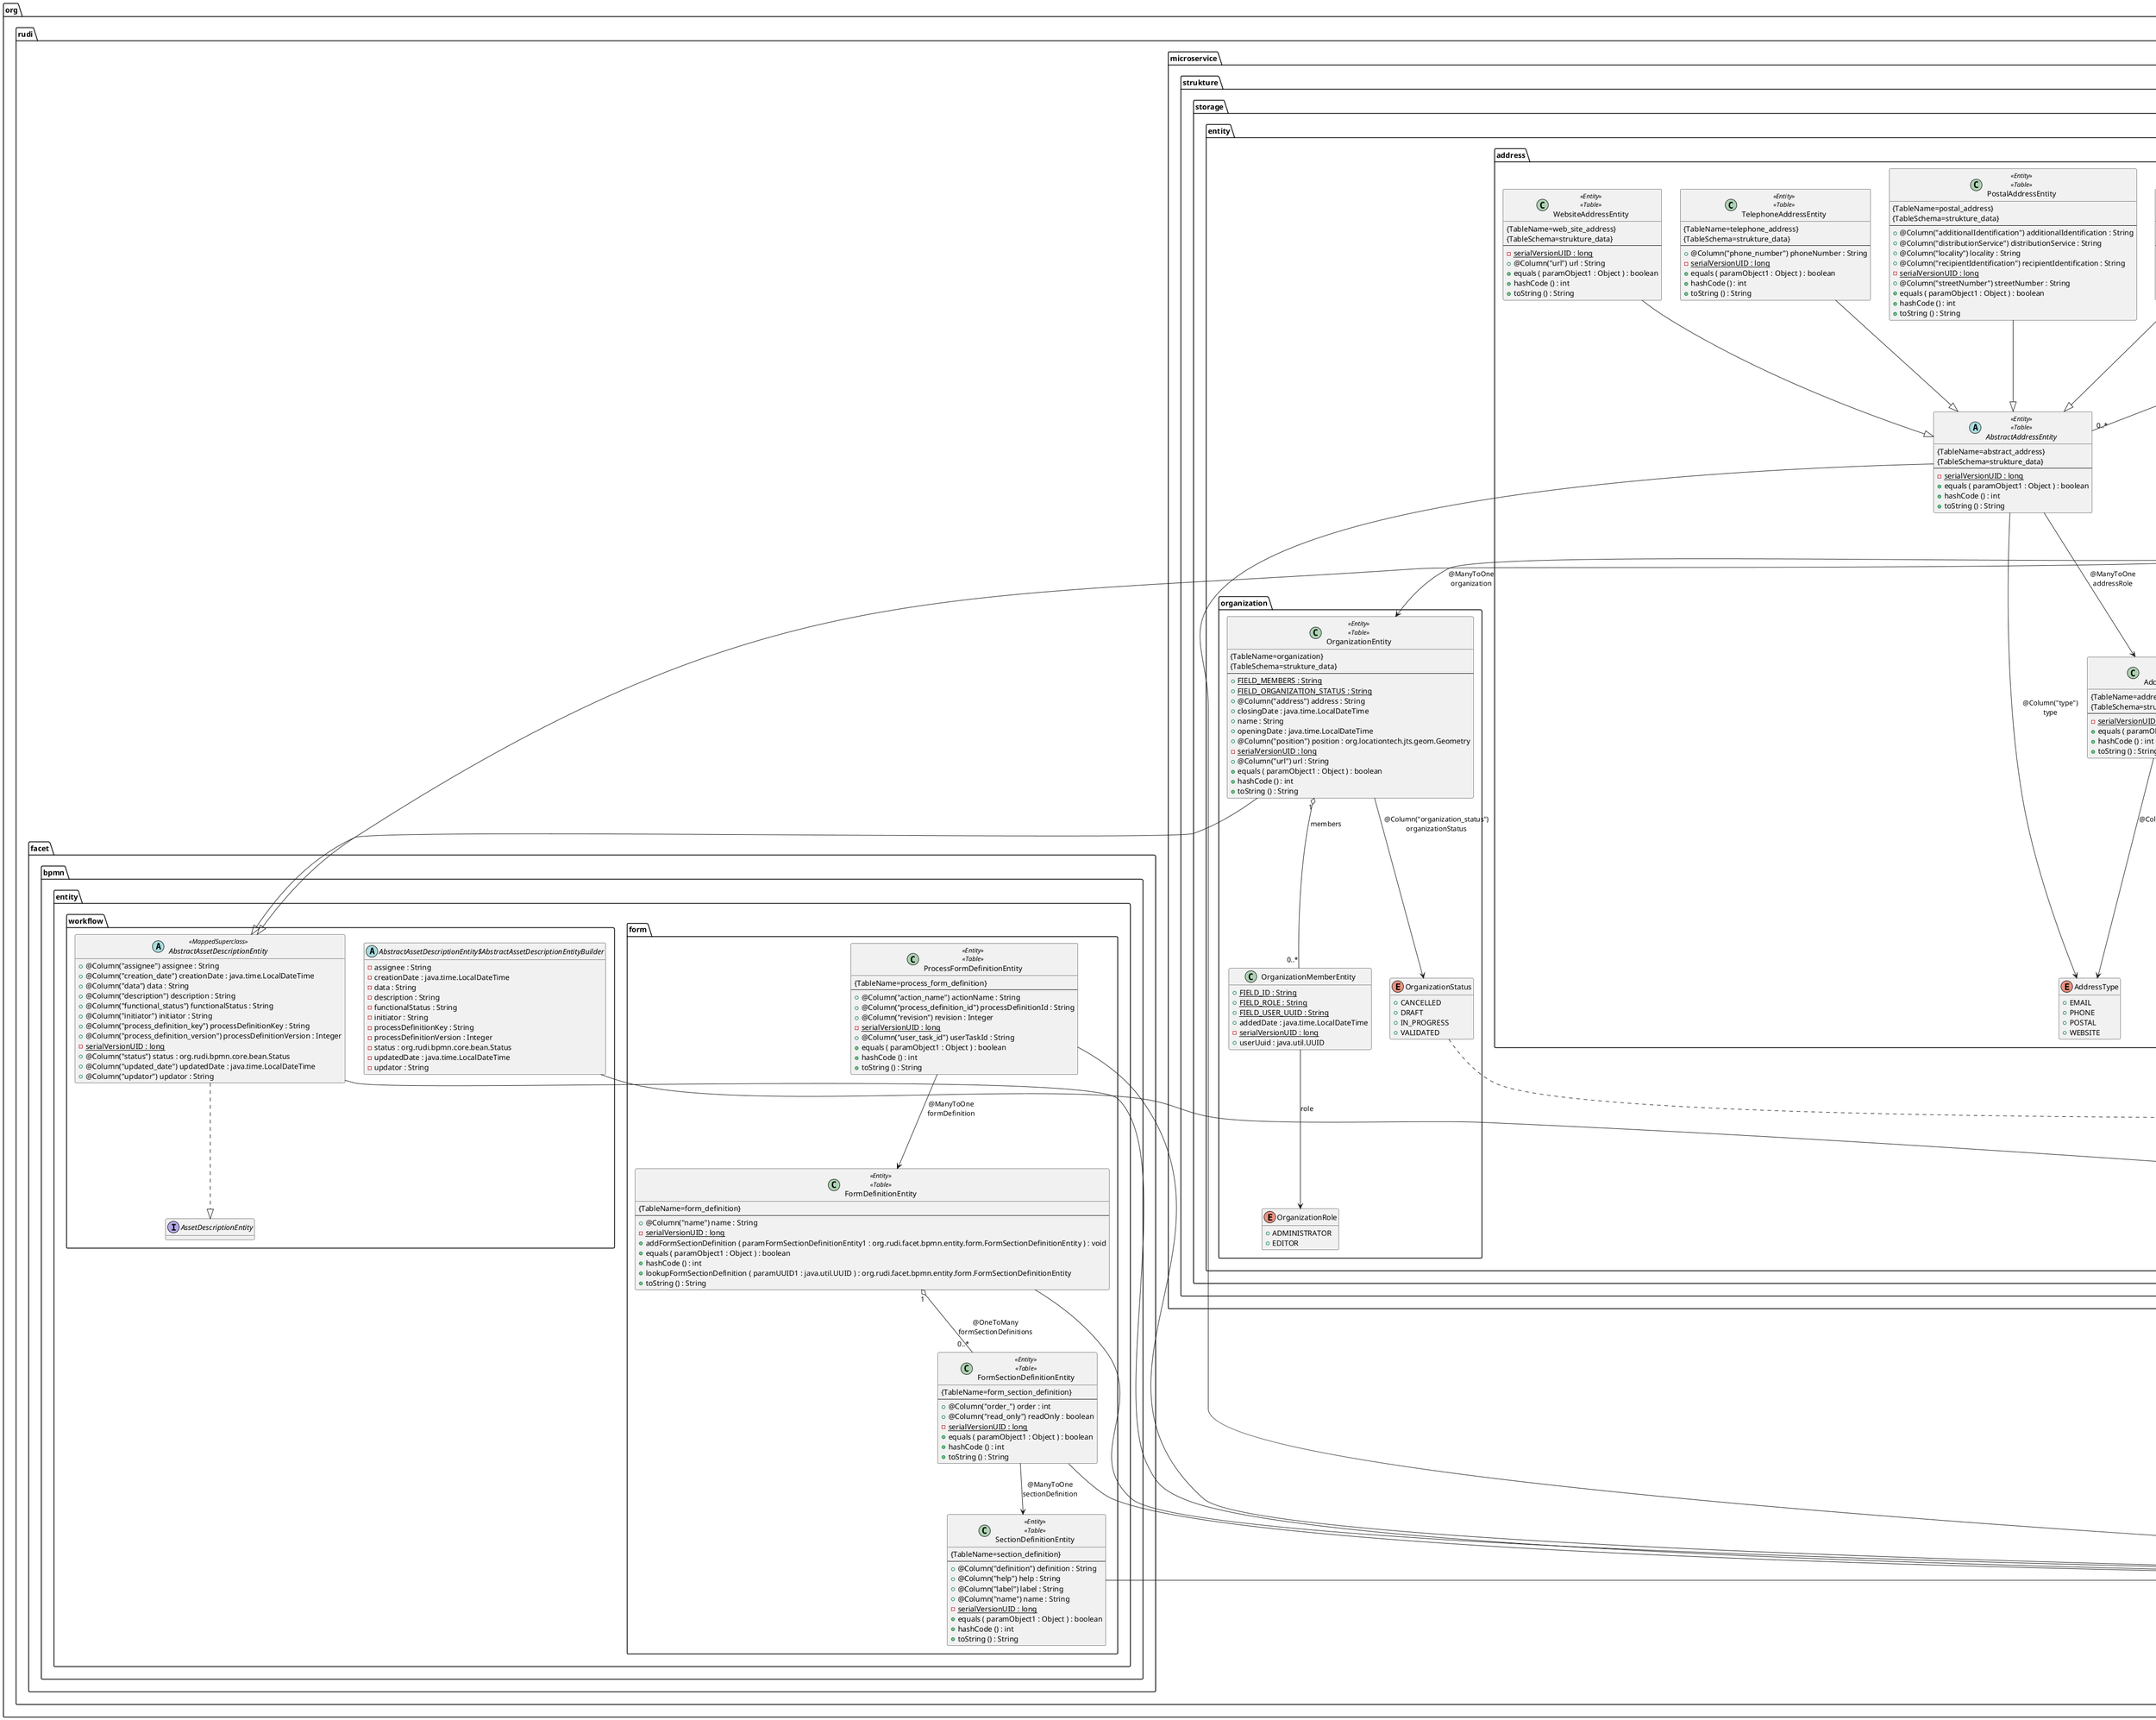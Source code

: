 @startuml

abstract class org.rudi.common.storage.entity.AbstractLabelizedEntity <<MappedSuperclass>>  {
	{field} {static} +CODE_COLUMN_LENGTH : int
	{field} {static} +CODE_COLUMN_NAME : String
	{field} +@Column("code") code : String
	{field} +@Column("label") label : String
	{field} {static} -serialVersionUID : long
	{method} +equals ( paramObject1 : Object ) : boolean
	{method} +hashCode () : int
	{method} +toString () : String
}


abstract class org.rudi.common.storage.entity.AbstractLongIdEntity <<MappedSuperclass>>  {
	{field} +@Column("id") @Id id : Long
	{field} {static} -serialVersionUID : long
	{field} +@Column("uuid") uuid : java.util.UUID
	{method} +equals ( paramObject1 : Object ) : boolean
	{method} +hashCode () : int
	{method} +toString () : String
}


abstract class org.rudi.common.storage.entity.AbstractLongIdEntity$AbstractLongIdEntityBuilder {
	{field} -id : Long
	{field} -uuid : java.util.UUID
	{method}  {abstract} +build () : org.rudi.common.storage.entity.AbstractLongIdEntity
	{method} +id ( paramLong1 : Long ) : org.rudi.common.storage.entity.AbstractLongIdEntity$AbstractLongIdEntityBuilder
	{method}  {abstract} #self () : org.rudi.common.storage.entity.AbstractLongIdEntity$AbstractLongIdEntityBuilder
	{method} +toString () : String
	{method} +uuid ( paramUUID1 : java.util.UUID ) : org.rudi.common.storage.entity.AbstractLongIdEntity$AbstractLongIdEntityBuilder
}


abstract class org.rudi.common.storage.entity.AbstractStampedEntity <<MappedSuperclass>>  {
	{field} +@Column("closing_date") closingDate : java.time.LocalDateTime
	{field} +@Column("opening_date") openingDate : java.time.LocalDateTime
	{field} +@Column("order_") order : int
	{field} {static} -serialVersionUID : long
	{method} +equals ( paramObject1 : Object ) : boolean
	{method} +hashCode () : int
	{method} +toString () : String
}


abstract class org.rudi.common.storage.entity.AbstractTranslationEntity <<MappedSuperclass>>  {
	{field} +@Column("lang") lang : String
	{field} {static} -serialVersionUID : long
	{field} +@Column("text") text : String
	{method} +equals ( paramObject1 : Object ) : boolean
	{method} +hashCode () : int
	{method} +toString () : String
}


class org.rudi.common.storage.entity.HibernateEntityHelper {
	{method}  {static} +setCollection ( paramSupplier1 : java.util.function.Supplier , paramCollection2 : java.util.Collection ) : void
}


interface org.rudi.common.storage.entity.PositionedStatus {
	{method}  {abstract} +isFinal () : boolean
	{method}  {abstract} +isInitial () : boolean
}


class org.rudi.common.storage.entity.SkosConceptCodeColumn {
	{field} {static} +LENGTH : int
	{field} {static} +NAME : String
	{field} {static} +TABLE_NAME : String
}


enum org.rudi.common.storage.entity.StatusPosition {
	{field} +FINAL
	{field} +INITIAL
	{field} +INTERMEDIATE
}


class org.rudi.facet.bpmn.entity.form.FormDefinitionEntity <<Entity>>  <<Table>>  {
 {TableName=form_definition}
--
	{field} +@Column("name") name : String
	{field} {static} -serialVersionUID : long
	{method} +addFormSectionDefinition ( paramFormSectionDefinitionEntity1 : org.rudi.facet.bpmn.entity.form.FormSectionDefinitionEntity ) : void
	{method} +equals ( paramObject1 : Object ) : boolean
	{method} +hashCode () : int
	{method} +lookupFormSectionDefinition ( paramUUID1 : java.util.UUID ) : org.rudi.facet.bpmn.entity.form.FormSectionDefinitionEntity
	{method} +toString () : String
}


class org.rudi.facet.bpmn.entity.form.FormSectionDefinitionEntity <<Entity>>  <<Table>>  {
 {TableName=form_section_definition}
--
	{field} +@Column("order_") order : int
	{field} +@Column("read_only") readOnly : boolean
	{field} {static} -serialVersionUID : long
	{method} +equals ( paramObject1 : Object ) : boolean
	{method} +hashCode () : int
	{method} +toString () : String
}


class org.rudi.facet.bpmn.entity.form.ProcessFormDefinitionEntity <<Entity>>  <<Table>>  {
 {TableName=process_form_definition}
--
	{field} +@Column("action_name") actionName : String
	{field} +@Column("process_definition_id") processDefinitionId : String
	{field} +@Column("revision") revision : Integer
	{field} {static} -serialVersionUID : long
	{field} +@Column("user_task_id") userTaskId : String
	{method} +equals ( paramObject1 : Object ) : boolean
	{method} +hashCode () : int
	{method} +toString () : String
}


class org.rudi.facet.bpmn.entity.form.SectionDefinitionEntity <<Entity>>  <<Table>>  {
 {TableName=section_definition}
--
	{field} +@Column("definition") definition : String
	{field} +@Column("help") help : String
	{field} +@Column("label") label : String
	{field} +@Column("name") name : String
	{field} {static} -serialVersionUID : long
	{method} +equals ( paramObject1 : Object ) : boolean
	{method} +hashCode () : int
	{method} +toString () : String
}


abstract class org.rudi.facet.bpmn.entity.workflow.AbstractAssetDescriptionEntity <<MappedSuperclass>>  {
	{field} +@Column("assignee") assignee : String
	{field} +@Column("creation_date") creationDate : java.time.LocalDateTime
	{field} +@Column("data") data : String
	{field} +@Column("description") description : String
	{field} +@Column("functional_status") functionalStatus : String
	{field} +@Column("initiator") initiator : String
	{field} +@Column("process_definition_key") processDefinitionKey : String
	{field} +@Column("process_definition_version") processDefinitionVersion : Integer
	{field} {static} -serialVersionUID : long
	{field} +@Column("status") status : org.rudi.bpmn.core.bean.Status
	{field} +@Column("updated_date") updatedDate : java.time.LocalDateTime
	{field} +@Column("updator") updator : String
	{method} +equals ( paramObject1 : Object ) : boolean
	{method} +hashCode () : int
	{method} +toString () : String
}


abstract class org.rudi.facet.bpmn.entity.workflow.AbstractAssetDescriptionEntity$AbstractAssetDescriptionEntityBuilder {
	{field} -assignee : String
	{field} -creationDate : java.time.LocalDateTime
	{field} -data : String
	{field} -description : String
	{field} -functionalStatus : String
	{field} -initiator : String
	{field} -processDefinitionKey : String
	{field} -processDefinitionVersion : Integer
	{field} -status : org.rudi.bpmn.core.bean.Status
	{field} -updatedDate : java.time.LocalDateTime
	{field} -updator : String
	{method} +assignee ( paramString1 : String ) : org.rudi.facet.bpmn.entity.workflow.AbstractAssetDescriptionEntity$AbstractAssetDescriptionEntityBuilder
	{method}  {abstract} +build () : org.rudi.facet.bpmn.entity.workflow.AbstractAssetDescriptionEntity
	{method} +creationDate ( paramLocalDateTime1 : java.time.LocalDateTime ) : org.rudi.facet.bpmn.entity.workflow.AbstractAssetDescriptionEntity$AbstractAssetDescriptionEntityBuilder
	{method} +data ( paramString1 : String ) : org.rudi.facet.bpmn.entity.workflow.AbstractAssetDescriptionEntity$AbstractAssetDescriptionEntityBuilder
	{method} +description ( paramString1 : String ) : org.rudi.facet.bpmn.entity.workflow.AbstractAssetDescriptionEntity$AbstractAssetDescriptionEntityBuilder
	{method} +functionalStatus ( paramString1 : String ) : org.rudi.facet.bpmn.entity.workflow.AbstractAssetDescriptionEntity$AbstractAssetDescriptionEntityBuilder
	{method} +initiator ( paramString1 : String ) : org.rudi.facet.bpmn.entity.workflow.AbstractAssetDescriptionEntity$AbstractAssetDescriptionEntityBuilder
	{method} +processDefinitionKey ( paramString1 : String ) : org.rudi.facet.bpmn.entity.workflow.AbstractAssetDescriptionEntity$AbstractAssetDescriptionEntityBuilder
	{method} +processDefinitionVersion ( paramInteger1 : Integer ) : org.rudi.facet.bpmn.entity.workflow.AbstractAssetDescriptionEntity$AbstractAssetDescriptionEntityBuilder
	{method}  {abstract} #self () : org.rudi.facet.bpmn.entity.workflow.AbstractAssetDescriptionEntity$AbstractAssetDescriptionEntityBuilder
	{method} +status ( paramStatus1 : org.rudi.bpmn.core.bean.Status ) : org.rudi.facet.bpmn.entity.workflow.AbstractAssetDescriptionEntity$AbstractAssetDescriptionEntityBuilder
	{method} +toString () : String
	{method} +updatedDate ( paramLocalDateTime1 : java.time.LocalDateTime ) : org.rudi.facet.bpmn.entity.workflow.AbstractAssetDescriptionEntity$AbstractAssetDescriptionEntityBuilder
	{method} +updator ( paramString1 : String ) : org.rudi.facet.bpmn.entity.workflow.AbstractAssetDescriptionEntity$AbstractAssetDescriptionEntityBuilder
}


interface org.rudi.facet.bpmn.entity.workflow.AssetDescriptionEntity {
	{method}  {abstract} +getAssignee () : String
	{method}  {abstract} +getCreationDate () : java.time.LocalDateTime
	{method}  {abstract} +getData () : String
	{method}  {abstract} +getDescription () : String
	{method}  {abstract} +getFunctionalStatus () : String
	{method}  {abstract} +getInitiator () : String
	{method}  {abstract} +getProcessDefinitionKey () : String
	{method}  {abstract} +getProcessDefinitionVersion () : Integer
	{method}  {abstract} +getStatus () : org.rudi.bpmn.core.bean.Status
	{method}  {abstract} +getUpdatedDate () : java.time.LocalDateTime
	{method}  {abstract} +getUpdator () : String
	{method}  {abstract} +setAssignee ( paramString1 : String ) : void
	{method}  {abstract} +setCreationDate ( paramLocalDateTime1 : java.time.LocalDateTime ) : void
	{method}  {abstract} +setData ( paramString1 : String ) : void
	{method}  {abstract} +setDescription ( paramString1 : String ) : void
	{method}  {abstract} +setFunctionalStatus ( paramString1 : String ) : void
	{method}  {abstract} +setInitiator ( paramString1 : String ) : void
	{method}  {abstract} +setProcessDefinitionKey ( paramString1 : String ) : void
	{method}  {abstract} +setProcessDefinitionVersion ( paramInteger1 : Integer ) : void
	{method}  {abstract} +setStatus ( paramStatus1 : org.rudi.bpmn.core.bean.Status ) : void
	{method}  {abstract} +setUpdatedDate ( paramLocalDateTime1 : java.time.LocalDateTime ) : void
	{method}  {abstract} +setUpdator ( paramString1 : String ) : void
}


abstract class org.rudi.microservice.strukture.storage.entity.address.AbstractAddressEntity <<Entity>>  <<Table>>  {
 {TableName=abstract_address}
 {TableSchema=strukture_data}
--
	{field} {static} -serialVersionUID : long
	{method} +equals ( paramObject1 : Object ) : boolean
	{method} +hashCode () : int
	{method} +toString () : String
}


class org.rudi.microservice.strukture.storage.entity.address.AddressRoleEntity <<Entity>>  <<Table>>  {
 {TableName=address_role}
 {TableSchema=strukture_data}
--
	{field} {static} -serialVersionUID : long
	{method} +equals ( paramObject1 : Object ) : boolean
	{method} +hashCode () : int
	{method} +toString () : String
}


enum org.rudi.microservice.strukture.storage.entity.address.AddressType {
	{field} +EMAIL
	{field} +PHONE
	{field} +POSTAL
	{field} +WEBSITE
}


class org.rudi.microservice.strukture.storage.entity.address.EmailAddressEntity <<Entity>>  <<Table>>  {
 {TableName=email_address}
 {TableSchema=strukture_data}
--
	{field} +@Column("email") email : String
	{field} {static} -serialVersionUID : long
	{method} +equals ( paramObject1 : Object ) : boolean
	{method} +hashCode () : int
	{method} +toString () : String
}


class org.rudi.microservice.strukture.storage.entity.address.PostalAddressEntity <<Entity>>  <<Table>>  {
 {TableName=postal_address}
 {TableSchema=strukture_data}
--
	{field} +@Column("additionalIdentification") additionalIdentification : String
	{field} +@Column("distributionService") distributionService : String
	{field} +@Column("locality") locality : String
	{field} +@Column("recipientIdentification") recipientIdentification : String
	{field} {static} -serialVersionUID : long
	{field} +@Column("streetNumber") streetNumber : String
	{method} +equals ( paramObject1 : Object ) : boolean
	{method} +hashCode () : int
	{method} +toString () : String
}


class org.rudi.microservice.strukture.storage.entity.address.TelephoneAddressEntity <<Entity>>  <<Table>>  {
 {TableName=telephone_address}
 {TableSchema=strukture_data}
--
	{field} +@Column("phone_number") phoneNumber : String
	{field} {static} -serialVersionUID : long
	{method} +equals ( paramObject1 : Object ) : boolean
	{method} +hashCode () : int
	{method} +toString () : String
}


class org.rudi.microservice.strukture.storage.entity.address.WebsiteAddressEntity <<Entity>>  <<Table>>  {
 {TableName=web_site_address}
 {TableSchema=strukture_data}
--
	{field} {static} -serialVersionUID : long
	{field} +@Column("url") url : String
	{method} +equals ( paramObject1 : Object ) : boolean
	{method} +hashCode () : int
	{method} +toString () : String
}


class org.rudi.microservice.strukture.storage.entity.organization.OrganizationEntity <<Entity>>  <<Table>>  {
 {TableName=organization}
 {TableSchema=strukture_data}
--
	{field} {static} +FIELD_MEMBERS : String
	{field} {static} +FIELD_ORGANIZATION_STATUS : String
	{field} +@Column("address") address : String
	{field} +closingDate : java.time.LocalDateTime
	{field} +name : String
	{field} +openingDate : java.time.LocalDateTime
	{field} +@Column("position") position : org.locationtech.jts.geom.Geometry
	{field} {static} -serialVersionUID : long
	{field} +@Column("url") url : String
	{method} +equals ( paramObject1 : Object ) : boolean
	{method} +hashCode () : int
	{method} +toString () : String
}


class org.rudi.microservice.strukture.storage.entity.organization.OrganizationMemberEntity {
	{field} {static} +FIELD_ID : String
	{field} {static} +FIELD_ROLE : String
	{field} {static} +FIELD_USER_UUID : String
	{field} +addedDate : java.time.LocalDateTime
	{field} {static} -serialVersionUID : long
	{field} +userUuid : java.util.UUID
	{method} +equals ( paramObject1 : Object ) : boolean
	{method} +hashCode () : int
	{method} +toString () : String
}


enum org.rudi.microservice.strukture.storage.entity.organization.OrganizationRole {
	{field} +ADMINISTRATOR
	{field} +EDITOR
}


enum org.rudi.microservice.strukture.storage.entity.organization.OrganizationStatus {
	{field} +CANCELLED
	{field} +DRAFT
	{field} +IN_PROGRESS
	{field} +VALIDATED
}


class org.rudi.microservice.strukture.storage.entity.provider.LinkedProducerEntity <<Entity>>  <<Table>>  {
 {TableName=linked_producer}
 {TableSchema=strukture_data}
--
	{field} {static} +PROVIDER_FK : String
}


enum org.rudi.microservice.strukture.storage.entity.provider.LinkedProducerStatus {
	{field} +CANCELLED
	{field} +DRAFT
	{field} +IN_PROGRESS
	{field} +VALIDATED
}


class org.rudi.microservice.strukture.storage.entity.provider.NodeProviderEntity <<Entity>>  <<Table>>  {
 {TableName=node_provider}
 {TableSchema=strukture_data}
--
	{field} +@Column("closing_date") closingDate : java.time.LocalDateTime
	{field} +@Column("harvestable") harvestable : boolean
	{field} +@Column("harvesting_cron") harvestingCron : String
	{field} +@Column("last_harvesting_date") lastHarvestingDate : java.time.LocalDateTime
	{field} +@Column("notifiable") notifiable : boolean
	{field} +@Column("opening_date") openingDate : java.time.LocalDateTime
	{field} {static} -serialVersionUID : long
	{field} +@Column("url") url : String
	{field} +@Column("version") version : String
	{method} +equals ( paramObject1 : Object ) : boolean
	{method} +hashCode () : int
	{method} +toString () : String
}


class org.rudi.microservice.strukture.storage.entity.provider.ProviderEntity <<Entity>>  <<Table>>  {
 {TableName=provider}
 {TableSchema=strukture_data}
--
	{field} {static} -serialVersionUID : long
	{method} +equals ( paramObject1 : Object ) : boolean
	{method} +hashCode () : int
	{method} +lookupAddress ( paramUUID1 : java.util.UUID ) : org.rudi.microservice.strukture.storage.entity.address.AbstractAddressEntity
	{method} +lookupNodeProvider ( paramUUID1 : java.util.UUID ) : org.rudi.microservice.strukture.storage.entity.provider.NodeProviderEntity
	{method} +removeAddress ( paramUUID1 : java.util.UUID ) : org.rudi.microservice.strukture.storage.entity.address.AbstractAddressEntity
	{method} +removeNodeProvider ( paramUUID1 : java.util.UUID ) : org.rudi.microservice.strukture.storage.entity.provider.NodeProviderEntity
	{method} +toString () : String
}




org.rudi.common.storage.entity.AbstractLabelizedEntity --|>  org.rudi.common.storage.entity.AbstractLongIdEntity
org.rudi.common.storage.entity.AbstractStampedEntity --|>  org.rudi.common.storage.entity.AbstractLabelizedEntity
org.rudi.common.storage.entity.AbstractTranslationEntity --|>  org.rudi.common.storage.entity.AbstractLongIdEntity
org.rudi.facet.bpmn.entity.form.FormDefinitionEntity "1" o-- "0..*"  org.rudi.facet.bpmn.entity.form.FormSectionDefinitionEntity :  @OneToMany\nformSectionDefinitions
org.rudi.facet.bpmn.entity.form.FormDefinitionEntity --|>  org.rudi.common.storage.entity.AbstractLongIdEntity
org.rudi.facet.bpmn.entity.form.FormSectionDefinitionEntity -->  org.rudi.facet.bpmn.entity.form.SectionDefinitionEntity :  @ManyToOne\nsectionDefinition
org.rudi.facet.bpmn.entity.form.FormSectionDefinitionEntity --|>  org.rudi.common.storage.entity.AbstractLongIdEntity
org.rudi.facet.bpmn.entity.form.ProcessFormDefinitionEntity -->  org.rudi.facet.bpmn.entity.form.FormDefinitionEntity :  @ManyToOne\nformDefinition
org.rudi.facet.bpmn.entity.form.ProcessFormDefinitionEntity --|>  org.rudi.common.storage.entity.AbstractLongIdEntity
org.rudi.facet.bpmn.entity.form.SectionDefinitionEntity --|>  org.rudi.common.storage.entity.AbstractLongIdEntity
org.rudi.facet.bpmn.entity.workflow.AbstractAssetDescriptionEntity --|>  org.rudi.common.storage.entity.AbstractLongIdEntity
org.rudi.facet.bpmn.entity.workflow.AbstractAssetDescriptionEntity ..|>  org.rudi.facet.bpmn.entity.workflow.AssetDescriptionEntity
org.rudi.facet.bpmn.entity.workflow.AbstractAssetDescriptionEntity$AbstractAssetDescriptionEntityBuilder --|>  org.rudi.common.storage.entity.AbstractLongIdEntity$AbstractLongIdEntityBuilder
org.rudi.microservice.strukture.storage.entity.address.AbstractAddressEntity -->  org.rudi.microservice.strukture.storage.entity.address.AddressRoleEntity :  @ManyToOne\naddressRole
org.rudi.microservice.strukture.storage.entity.address.AbstractAddressEntity -->  org.rudi.microservice.strukture.storage.entity.address.AddressType :  @Column("type")\ntype
org.rudi.microservice.strukture.storage.entity.address.AbstractAddressEntity --|>  org.rudi.common.storage.entity.AbstractLongIdEntity
org.rudi.microservice.strukture.storage.entity.address.AddressRoleEntity -->  org.rudi.microservice.strukture.storage.entity.address.AddressType :  @Column("type")\ntype
org.rudi.microservice.strukture.storage.entity.address.AddressRoleEntity --|>  org.rudi.common.storage.entity.AbstractStampedEntity
org.rudi.microservice.strukture.storage.entity.address.EmailAddressEntity --|>  org.rudi.microservice.strukture.storage.entity.address.AbstractAddressEntity
org.rudi.microservice.strukture.storage.entity.address.PostalAddressEntity --|>  org.rudi.microservice.strukture.storage.entity.address.AbstractAddressEntity
org.rudi.microservice.strukture.storage.entity.address.TelephoneAddressEntity --|>  org.rudi.microservice.strukture.storage.entity.address.AbstractAddressEntity
org.rudi.microservice.strukture.storage.entity.address.WebsiteAddressEntity --|>  org.rudi.microservice.strukture.storage.entity.address.AbstractAddressEntity
org.rudi.microservice.strukture.storage.entity.organization.OrganizationEntity "1" o-- "0..*"  org.rudi.microservice.strukture.storage.entity.organization.OrganizationMemberEntity : members
org.rudi.microservice.strukture.storage.entity.organization.OrganizationEntity -->  org.rudi.microservice.strukture.storage.entity.organization.OrganizationStatus :  @Column("organization_status")\norganizationStatus
org.rudi.microservice.strukture.storage.entity.organization.OrganizationEntity --|>  org.rudi.facet.bpmn.entity.workflow.AbstractAssetDescriptionEntity
org.rudi.microservice.strukture.storage.entity.organization.OrganizationMemberEntity -->  org.rudi.microservice.strukture.storage.entity.organization.OrganizationRole : role
org.rudi.microservice.strukture.storage.entity.organization.OrganizationStatus ..|>  org.rudi.common.storage.entity.PositionedStatus
org.rudi.microservice.strukture.storage.entity.provider.LinkedProducerEntity -->  org.rudi.microservice.strukture.storage.entity.organization.OrganizationEntity :  @ManyToOne\norganization
org.rudi.microservice.strukture.storage.entity.provider.LinkedProducerEntity -->  org.rudi.microservice.strukture.storage.entity.provider.LinkedProducerStatus :  @Column("linked_producer_status")\nlinkedProducerStatus
org.rudi.microservice.strukture.storage.entity.provider.LinkedProducerEntity --|>  org.rudi.facet.bpmn.entity.workflow.AbstractAssetDescriptionEntity
org.rudi.microservice.strukture.storage.entity.provider.LinkedProducerStatus ..|>  org.rudi.common.storage.entity.PositionedStatus
org.rudi.microservice.strukture.storage.entity.provider.NodeProviderEntity --|>  org.rudi.common.storage.entity.AbstractLongIdEntity
org.rudi.microservice.strukture.storage.entity.provider.ProviderEntity "1" o-- "0..*"  org.rudi.microservice.strukture.storage.entity.address.AbstractAddressEntity :  @OneToMany\naddresses
org.rudi.microservice.strukture.storage.entity.provider.ProviderEntity "1" o-- "0..*"  org.rudi.microservice.strukture.storage.entity.provider.LinkedProducerEntity :  @OneToMany\nlinkedProducers
org.rudi.microservice.strukture.storage.entity.provider.ProviderEntity "1" o-- "0..*"  org.rudi.microservice.strukture.storage.entity.provider.NodeProviderEntity :  @OneToMany\nnodeProviders
org.rudi.microservice.strukture.storage.entity.provider.ProviderEntity --|>  org.rudi.common.storage.entity.AbstractStampedEntity

hide methods

@enduml